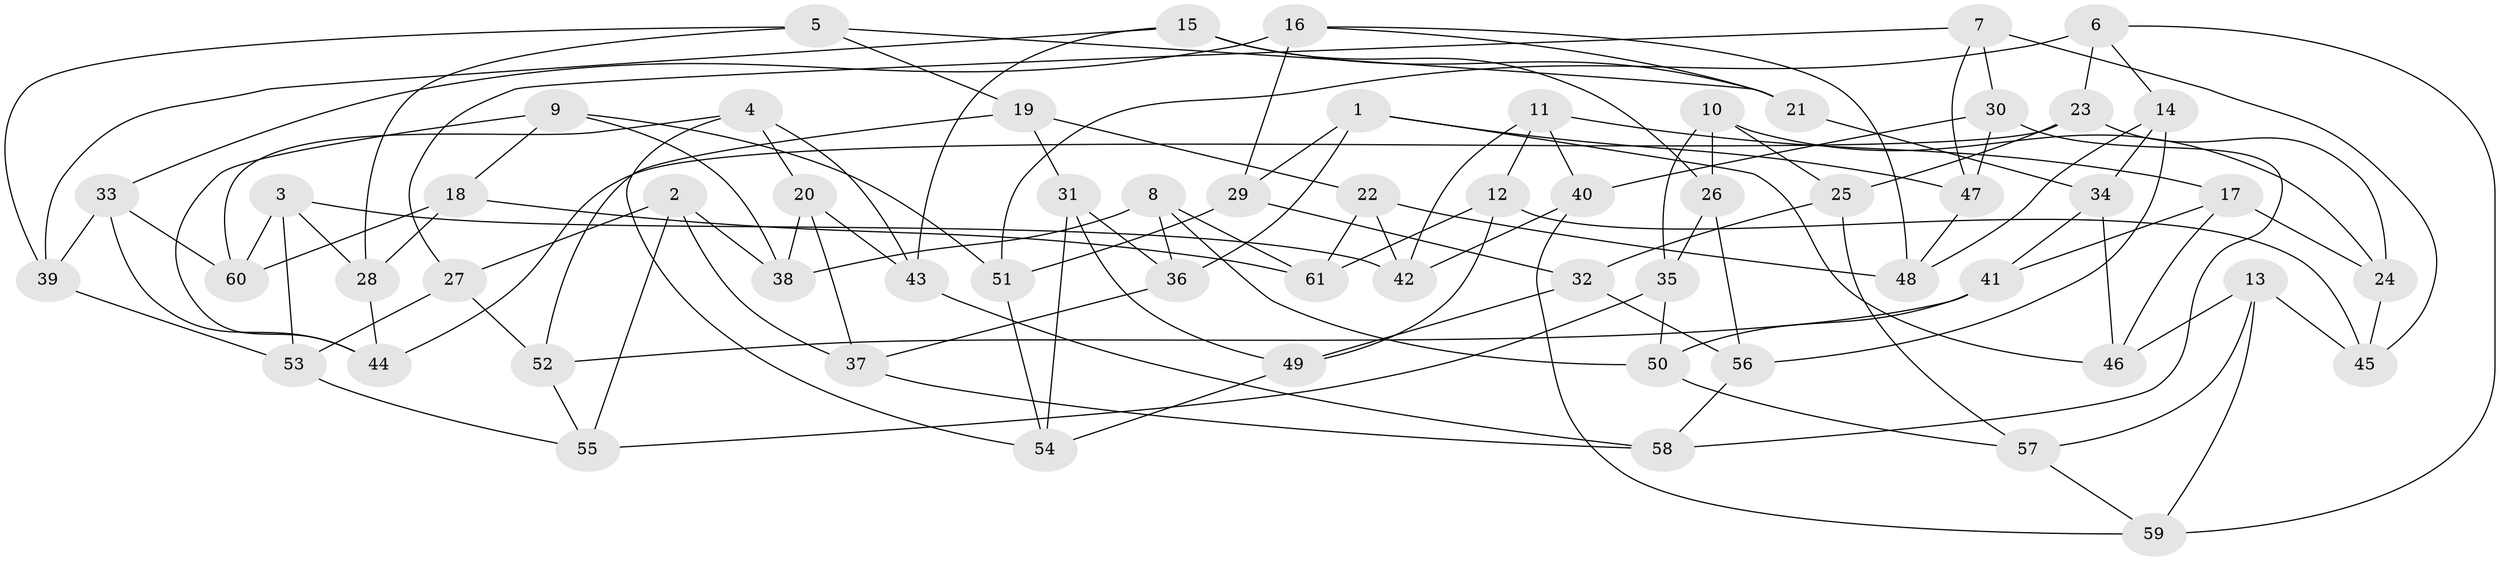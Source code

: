 // Generated by graph-tools (version 1.1) at 2025/16/03/09/25 04:16:16]
// undirected, 61 vertices, 122 edges
graph export_dot {
graph [start="1"]
  node [color=gray90,style=filled];
  1;
  2;
  3;
  4;
  5;
  6;
  7;
  8;
  9;
  10;
  11;
  12;
  13;
  14;
  15;
  16;
  17;
  18;
  19;
  20;
  21;
  22;
  23;
  24;
  25;
  26;
  27;
  28;
  29;
  30;
  31;
  32;
  33;
  34;
  35;
  36;
  37;
  38;
  39;
  40;
  41;
  42;
  43;
  44;
  45;
  46;
  47;
  48;
  49;
  50;
  51;
  52;
  53;
  54;
  55;
  56;
  57;
  58;
  59;
  60;
  61;
  1 -- 29;
  1 -- 36;
  1 -- 47;
  1 -- 46;
  2 -- 27;
  2 -- 38;
  2 -- 55;
  2 -- 37;
  3 -- 60;
  3 -- 28;
  3 -- 53;
  3 -- 42;
  4 -- 43;
  4 -- 20;
  4 -- 60;
  4 -- 54;
  5 -- 39;
  5 -- 28;
  5 -- 19;
  5 -- 21;
  6 -- 51;
  6 -- 59;
  6 -- 23;
  6 -- 14;
  7 -- 27;
  7 -- 47;
  7 -- 45;
  7 -- 30;
  8 -- 36;
  8 -- 50;
  8 -- 38;
  8 -- 61;
  9 -- 44;
  9 -- 51;
  9 -- 18;
  9 -- 38;
  10 -- 26;
  10 -- 25;
  10 -- 35;
  10 -- 24;
  11 -- 17;
  11 -- 40;
  11 -- 12;
  11 -- 42;
  12 -- 61;
  12 -- 45;
  12 -- 49;
  13 -- 57;
  13 -- 45;
  13 -- 59;
  13 -- 46;
  14 -- 48;
  14 -- 34;
  14 -- 56;
  15 -- 21;
  15 -- 43;
  15 -- 39;
  15 -- 26;
  16 -- 48;
  16 -- 29;
  16 -- 33;
  16 -- 21;
  17 -- 41;
  17 -- 46;
  17 -- 24;
  18 -- 60;
  18 -- 61;
  18 -- 28;
  19 -- 31;
  19 -- 22;
  19 -- 52;
  20 -- 38;
  20 -- 43;
  20 -- 37;
  21 -- 34;
  22 -- 42;
  22 -- 48;
  22 -- 61;
  23 -- 44;
  23 -- 24;
  23 -- 25;
  24 -- 45;
  25 -- 57;
  25 -- 32;
  26 -- 35;
  26 -- 56;
  27 -- 52;
  27 -- 53;
  28 -- 44;
  29 -- 51;
  29 -- 32;
  30 -- 58;
  30 -- 47;
  30 -- 40;
  31 -- 49;
  31 -- 36;
  31 -- 54;
  32 -- 49;
  32 -- 56;
  33 -- 44;
  33 -- 39;
  33 -- 60;
  34 -- 46;
  34 -- 41;
  35 -- 50;
  35 -- 55;
  36 -- 37;
  37 -- 58;
  39 -- 53;
  40 -- 59;
  40 -- 42;
  41 -- 52;
  41 -- 50;
  43 -- 58;
  47 -- 48;
  49 -- 54;
  50 -- 57;
  51 -- 54;
  52 -- 55;
  53 -- 55;
  56 -- 58;
  57 -- 59;
}
